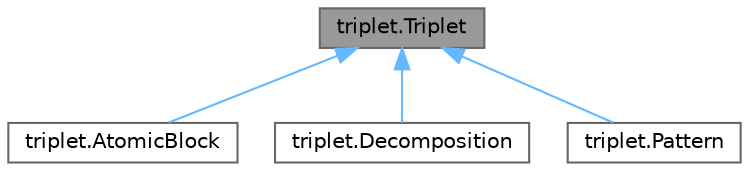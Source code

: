 digraph "triplet.Triplet"
{
 // LATEX_PDF_SIZE
  bgcolor="transparent";
  edge [fontname=Helvetica,fontsize=10,labelfontname=Helvetica,labelfontsize=10];
  node [fontname=Helvetica,fontsize=10,shape=box,height=0.2,width=0.4];
  Node1 [id="Node000001",label="triplet.Triplet",height=0.2,width=0.4,color="gray40", fillcolor="grey60", style="filled", fontcolor="black",tooltip=" "];
  Node1 -> Node2 [id="edge1_Node000001_Node000002",dir="back",color="steelblue1",style="solid",tooltip=" "];
  Node2 [id="Node000002",label="triplet.AtomicBlock",height=0.2,width=0.4,color="gray40", fillcolor="white", style="filled",URL="$classtriplet_1_1AtomicBlock.html",tooltip=" "];
  Node1 -> Node3 [id="edge2_Node000001_Node000003",dir="back",color="steelblue1",style="solid",tooltip=" "];
  Node3 [id="Node000003",label="triplet.Decomposition",height=0.2,width=0.4,color="gray40", fillcolor="white", style="filled",URL="$classtriplet_1_1Decomposition.html",tooltip=" "];
  Node1 -> Node4 [id="edge3_Node000001_Node000004",dir="back",color="steelblue1",style="solid",tooltip=" "];
  Node4 [id="Node000004",label="triplet.Pattern",height=0.2,width=0.4,color="gray40", fillcolor="white", style="filled",URL="$classtriplet_1_1Pattern.html",tooltip=" "];
}
